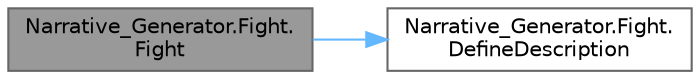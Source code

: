 digraph "Narrative_Generator.Fight.Fight"
{
 // LATEX_PDF_SIZE
  bgcolor="transparent";
  edge [fontname=Helvetica,fontsize=10,labelfontname=Helvetica,labelfontsize=10];
  node [fontname=Helvetica,fontsize=10,shape=box,height=0.2,width=0.4];
  rankdir="LR";
  Node1 [label="Narrative_Generator.Fight.\lFight",height=0.2,width=0.4,color="gray40", fillcolor="grey60", style="filled", fontcolor="black",tooltip="A constructor based only on the state of the story world."];
  Node1 -> Node2 [color="steelblue1",style="solid"];
  Node2 [label="Narrative_Generator.Fight.\lDefineDescription",height=0.2,width=0.4,color="grey40", fillcolor="white", style="filled",URL="$class_narrative___generator_1_1_fight.html#ad633e2b4b61e74bd518f161daa707406",tooltip="A method that creates a description of the action."];
}
